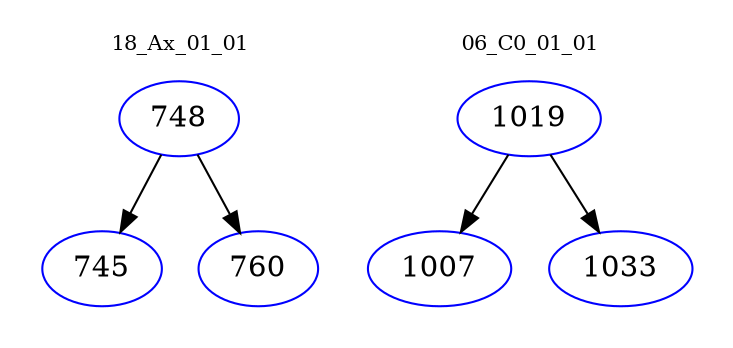 digraph{
subgraph cluster_0 {
color = white
label = "18_Ax_01_01";
fontsize=10;
T0_748 [label="748", color="blue"]
T0_748 -> T0_745 [color="black"]
T0_745 [label="745", color="blue"]
T0_748 -> T0_760 [color="black"]
T0_760 [label="760", color="blue"]
}
subgraph cluster_1 {
color = white
label = "06_C0_01_01";
fontsize=10;
T1_1019 [label="1019", color="blue"]
T1_1019 -> T1_1007 [color="black"]
T1_1007 [label="1007", color="blue"]
T1_1019 -> T1_1033 [color="black"]
T1_1033 [label="1033", color="blue"]
}
}

